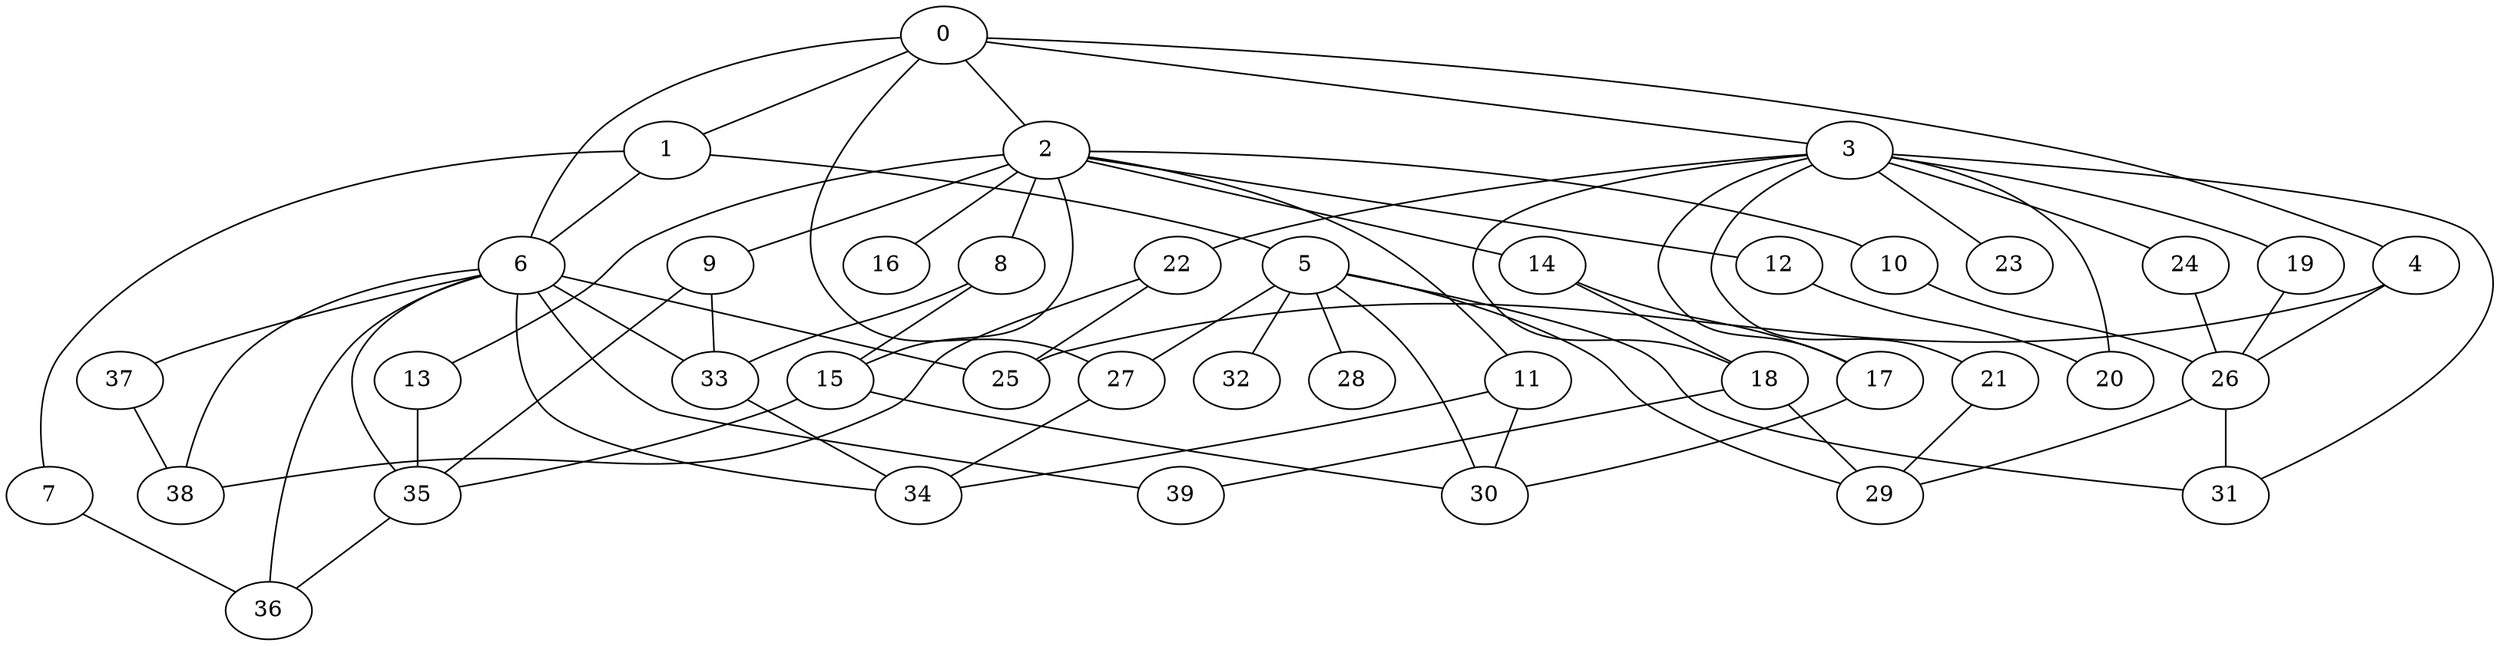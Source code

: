 
graph graphname {
    0 -- 1
0 -- 2
0 -- 3
0 -- 4
0 -- 27
0 -- 6
1 -- 5
1 -- 6
1 -- 7
2 -- 8
2 -- 9
2 -- 10
2 -- 11
2 -- 12
2 -- 13
2 -- 14
2 -- 15
2 -- 16
3 -- 17
3 -- 18
3 -- 19
3 -- 20
3 -- 21
3 -- 22
3 -- 23
3 -- 24
3 -- 31
4 -- 25
4 -- 26
5 -- 32
5 -- 27
5 -- 28
5 -- 29
5 -- 30
5 -- 31
6 -- 34
6 -- 35
6 -- 36
6 -- 37
6 -- 38
6 -- 33
6 -- 39
6 -- 25
7 -- 36
8 -- 15
8 -- 33
9 -- 33
9 -- 35
10 -- 26
11 -- 30
11 -- 34
12 -- 20
13 -- 35
14 -- 17
14 -- 18
15 -- 35
15 -- 30
17 -- 30
18 -- 39
18 -- 29
19 -- 26
21 -- 29
22 -- 38
22 -- 25
24 -- 26
26 -- 29
26 -- 31
27 -- 34
33 -- 34
35 -- 36
37 -- 38

}
